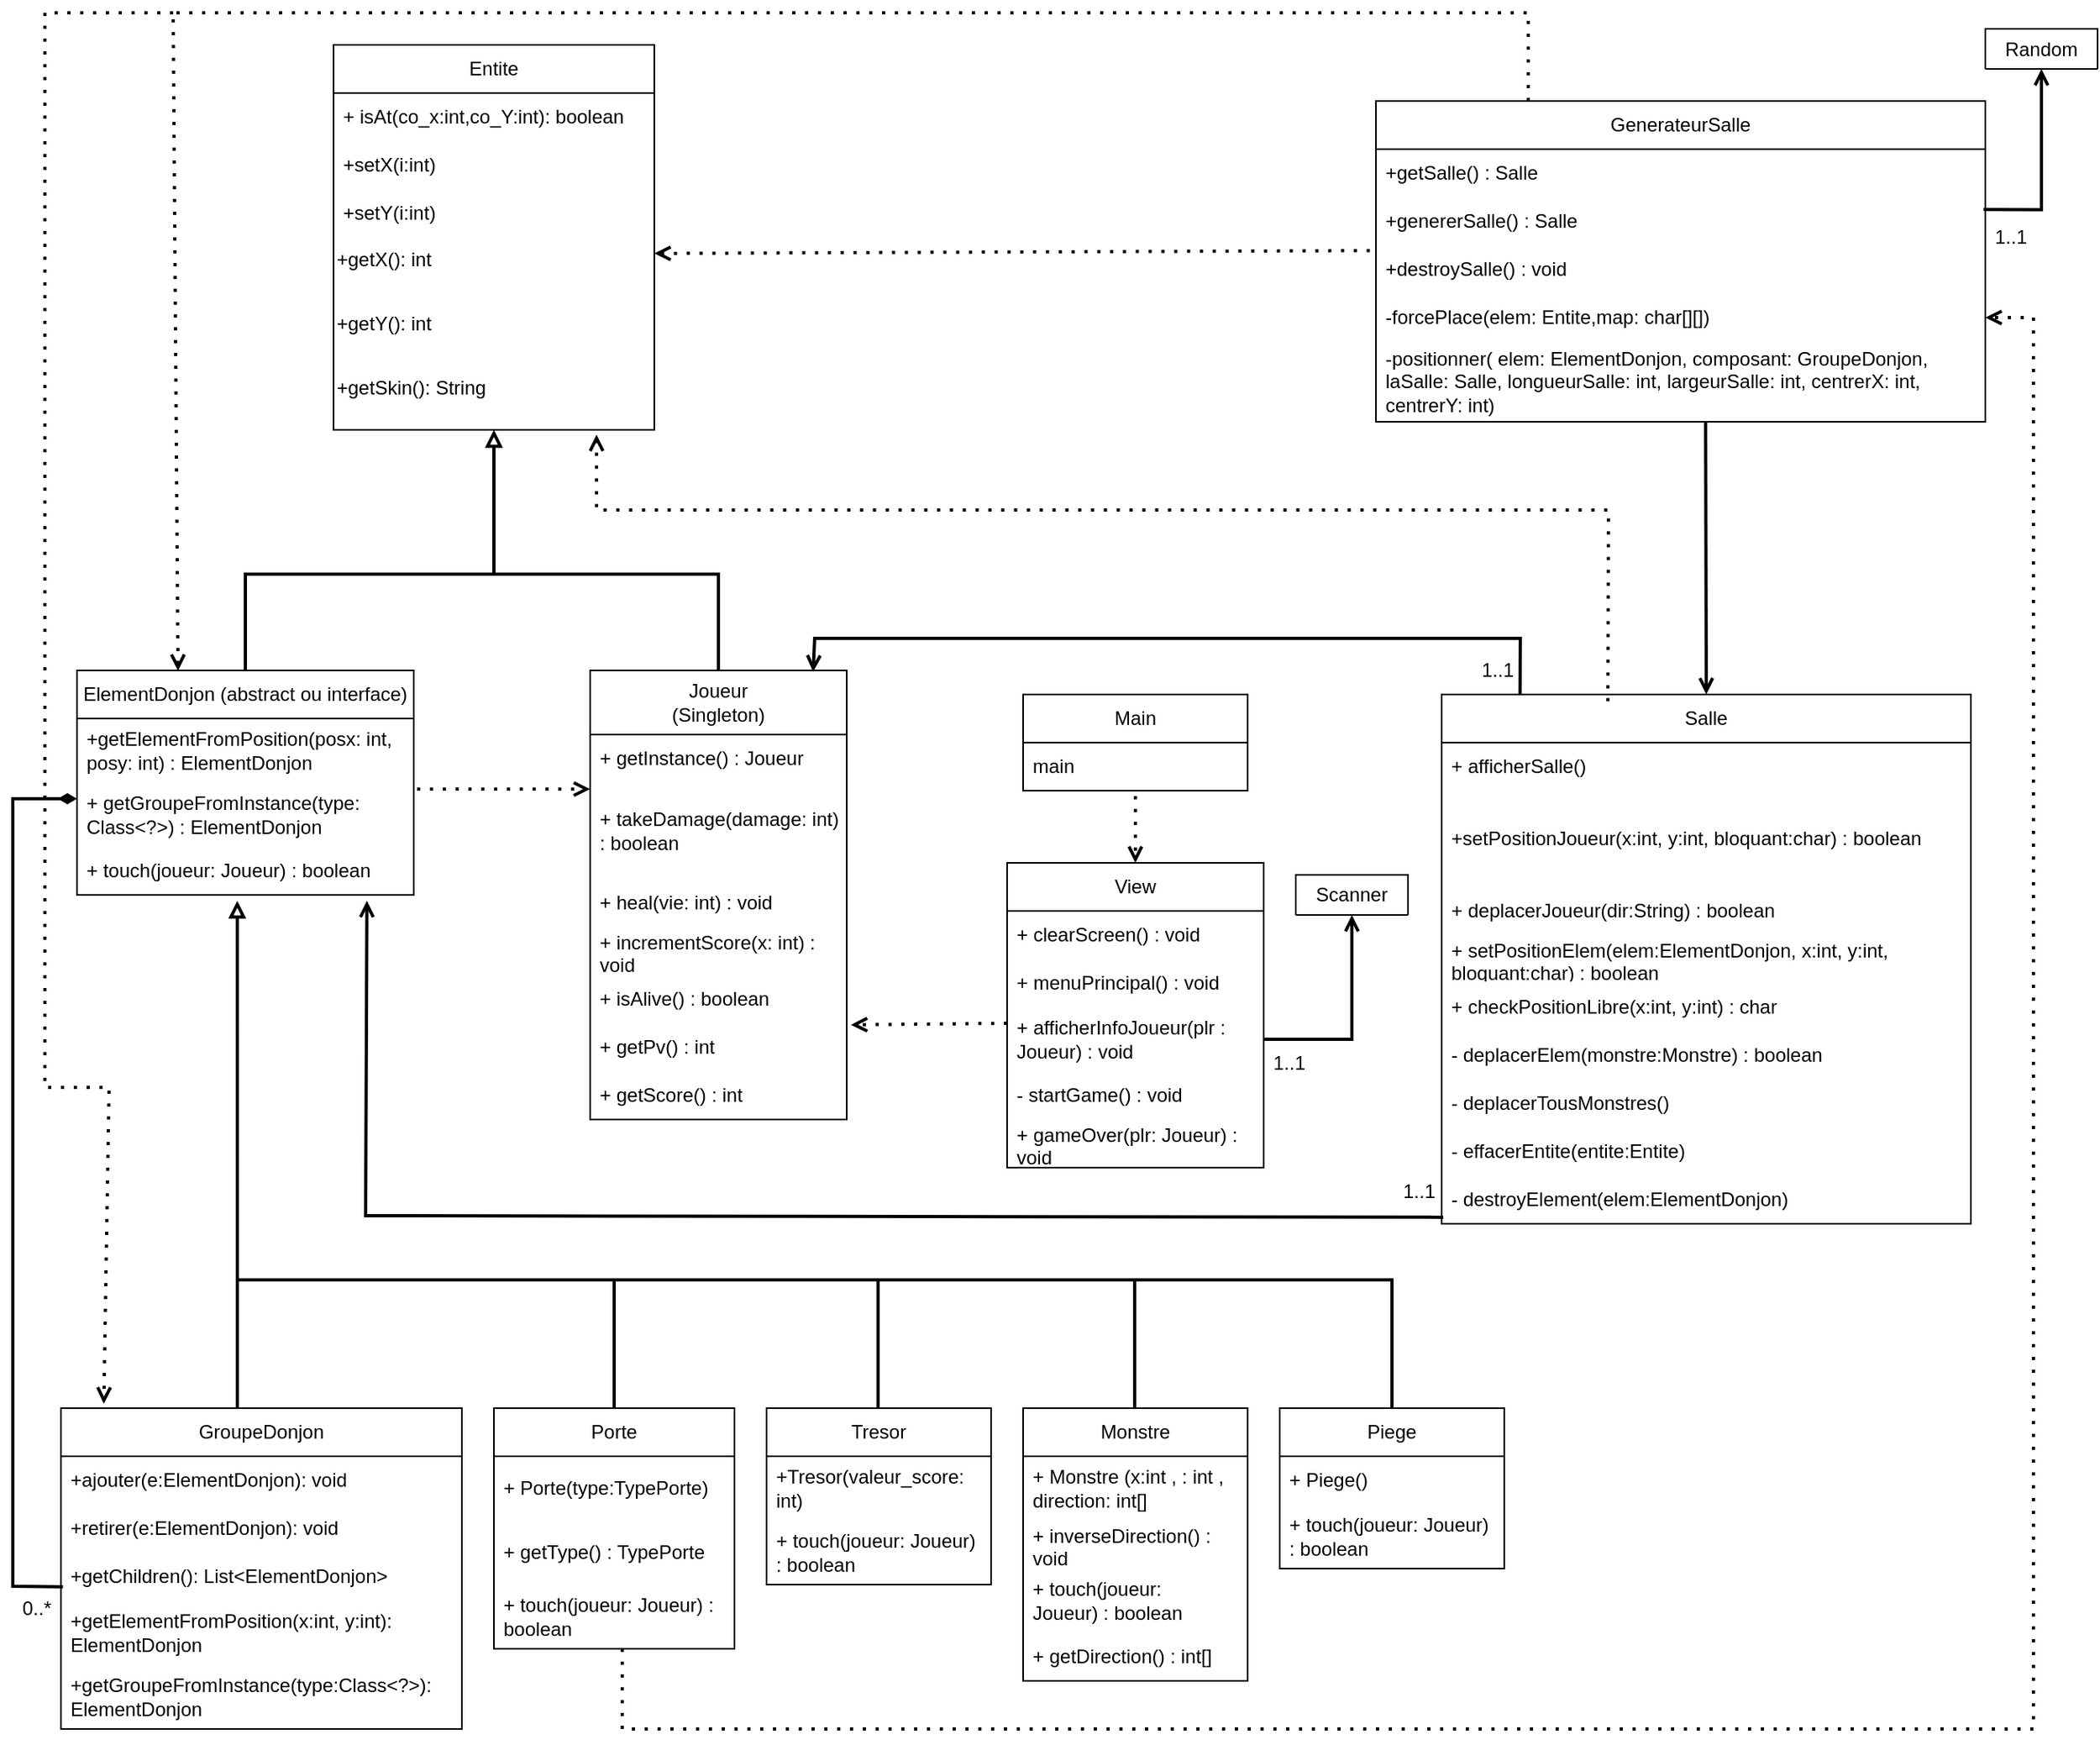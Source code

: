 <mxfile version="27.0.8">
  <diagram name="Page-1" id="15Wo2N5bEZusL9GLBTuU">
    <mxGraphModel dx="1437" dy="806" grid="1" gridSize="10" guides="1" tooltips="1" connect="1" arrows="1" fold="1" page="1" pageScale="1" pageWidth="827" pageHeight="1169" math="0" shadow="0">
      <root>
        <mxCell id="0" />
        <mxCell id="1" parent="0" />
        <mxCell id="rXXwPsu-Z3OQYFj2nWae-1" value="Main" style="swimlane;fontStyle=0;childLayout=stackLayout;horizontal=1;startSize=30;horizontalStack=0;resizeParent=1;resizeParentMax=0;resizeLast=0;collapsible=1;marginBottom=0;whiteSpace=wrap;html=1;" parent="1" vertex="1">
          <mxGeometry x="650" y="435" width="140" height="60" as="geometry" />
        </mxCell>
        <mxCell id="rXXwPsu-Z3OQYFj2nWae-2" value="main" style="text;strokeColor=none;fillColor=none;align=left;verticalAlign=middle;spacingLeft=4;spacingRight=4;overflow=hidden;points=[[0,0.5],[1,0.5]];portConstraint=eastwest;rotatable=0;whiteSpace=wrap;html=1;" parent="rXXwPsu-Z3OQYFj2nWae-1" vertex="1">
          <mxGeometry y="30" width="140" height="30" as="geometry" />
        </mxCell>
        <mxCell id="rXXwPsu-Z3OQYFj2nWae-3" value="&lt;div&gt;ElementDonjon (abstract ou interface)&lt;/div&gt;" style="swimlane;fontStyle=0;childLayout=stackLayout;horizontal=1;startSize=30;horizontalStack=0;resizeParent=1;resizeParentMax=0;resizeLast=0;collapsible=1;marginBottom=0;whiteSpace=wrap;html=1;" parent="1" vertex="1">
          <mxGeometry x="60" y="420" width="210" height="140" as="geometry" />
        </mxCell>
        <mxCell id="78W6d95duRkhlmA3JdRr-6" value="+getElementFromPosition(posx: int, posy: int) : ElementDonjon" style="text;strokeColor=none;fillColor=none;align=left;verticalAlign=middle;spacingLeft=4;spacingRight=4;overflow=hidden;points=[[0,0.5],[1,0.5]];portConstraint=eastwest;rotatable=0;whiteSpace=wrap;html=1;" parent="rXXwPsu-Z3OQYFj2nWae-3" vertex="1">
          <mxGeometry y="30" width="210" height="40" as="geometry" />
        </mxCell>
        <mxCell id="78W6d95duRkhlmA3JdRr-7" value="+ getGroupeFromInstance(type: Class&amp;lt;?&amp;gt;) : ElementDonjon" style="text;strokeColor=none;fillColor=none;align=left;verticalAlign=middle;spacingLeft=4;spacingRight=4;overflow=hidden;points=[[0,0.5],[1,0.5]];portConstraint=eastwest;rotatable=0;whiteSpace=wrap;html=1;" parent="rXXwPsu-Z3OQYFj2nWae-3" vertex="1">
          <mxGeometry y="70" width="210" height="40" as="geometry" />
        </mxCell>
        <mxCell id="78W6d95duRkhlmA3JdRr-10" value="+ touch(joueur: Joueur) : boolean" style="text;strokeColor=none;fillColor=none;align=left;verticalAlign=middle;spacingLeft=4;spacingRight=4;overflow=hidden;points=[[0,0.5],[1,0.5]];portConstraint=eastwest;rotatable=0;whiteSpace=wrap;html=1;" parent="rXXwPsu-Z3OQYFj2nWae-3" vertex="1">
          <mxGeometry y="110" width="210" height="30" as="geometry" />
        </mxCell>
        <mxCell id="rXXwPsu-Z3OQYFj2nWae-7" value="GroupeDonjon" style="swimlane;fontStyle=0;childLayout=stackLayout;horizontal=1;startSize=30;horizontalStack=0;resizeParent=1;resizeParentMax=0;resizeLast=0;collapsible=1;marginBottom=0;whiteSpace=wrap;html=1;" parent="1" vertex="1">
          <mxGeometry x="50" y="880" width="250" height="200" as="geometry" />
        </mxCell>
        <mxCell id="rXXwPsu-Z3OQYFj2nWae-8" value="+ajouter(e:ElementDonjon): void" style="text;strokeColor=none;fillColor=none;align=left;verticalAlign=middle;spacingLeft=4;spacingRight=4;overflow=hidden;points=[[0,0.5],[1,0.5]];portConstraint=eastwest;rotatable=0;whiteSpace=wrap;html=1;" parent="rXXwPsu-Z3OQYFj2nWae-7" vertex="1">
          <mxGeometry y="30" width="250" height="30" as="geometry" />
        </mxCell>
        <mxCell id="rXXwPsu-Z3OQYFj2nWae-9" value="+retirer(e:ElementDonjon): void" style="text;strokeColor=none;fillColor=none;align=left;verticalAlign=middle;spacingLeft=4;spacingRight=4;overflow=hidden;points=[[0,0.5],[1,0.5]];portConstraint=eastwest;rotatable=0;whiteSpace=wrap;html=1;" parent="rXXwPsu-Z3OQYFj2nWae-7" vertex="1">
          <mxGeometry y="60" width="250" height="30" as="geometry" />
        </mxCell>
        <mxCell id="rXXwPsu-Z3OQYFj2nWae-10" value="+getChildren(): List&amp;lt;ElementDonjon&amp;gt;" style="text;strokeColor=none;fillColor=none;align=left;verticalAlign=middle;spacingLeft=4;spacingRight=4;overflow=hidden;points=[[0,0.5],[1,0.5]];portConstraint=eastwest;rotatable=0;whiteSpace=wrap;html=1;" parent="rXXwPsu-Z3OQYFj2nWae-7" vertex="1">
          <mxGeometry y="90" width="250" height="30" as="geometry" />
        </mxCell>
        <mxCell id="iWDvNx1NZRqrllPwlE0m-20" value="+getElementFromPosition(x:int, y:int): ElementDonjon" style="text;strokeColor=none;fillColor=none;align=left;verticalAlign=middle;spacingLeft=4;spacingRight=4;overflow=hidden;points=[[0,0.5],[1,0.5]];portConstraint=eastwest;rotatable=0;whiteSpace=wrap;html=1;" parent="rXXwPsu-Z3OQYFj2nWae-7" vertex="1">
          <mxGeometry y="120" width="250" height="40" as="geometry" />
        </mxCell>
        <mxCell id="iWDvNx1NZRqrllPwlE0m-22" value="+getGroupeFromInstance(type:Class&amp;lt;?&amp;gt;): ElementDonjon" style="text;strokeColor=none;fillColor=none;align=left;verticalAlign=middle;spacingLeft=4;spacingRight=4;overflow=hidden;points=[[0,0.5],[1,0.5]];portConstraint=eastwest;rotatable=0;whiteSpace=wrap;html=1;" parent="rXXwPsu-Z3OQYFj2nWae-7" vertex="1">
          <mxGeometry y="160" width="250" height="40" as="geometry" />
        </mxCell>
        <mxCell id="rXXwPsu-Z3OQYFj2nWae-11" value="&lt;div&gt;Piege&lt;/div&gt;" style="swimlane;fontStyle=0;childLayout=stackLayout;horizontal=1;startSize=30;horizontalStack=0;resizeParent=1;resizeParentMax=0;resizeLast=0;collapsible=1;marginBottom=0;whiteSpace=wrap;html=1;" parent="1" vertex="1">
          <mxGeometry x="810" y="880" width="140" height="100" as="geometry" />
        </mxCell>
        <mxCell id="rXXwPsu-Z3OQYFj2nWae-12" value="+ Piege()" style="text;strokeColor=none;fillColor=none;align=left;verticalAlign=middle;spacingLeft=4;spacingRight=4;overflow=hidden;points=[[0,0.5],[1,0.5]];portConstraint=eastwest;rotatable=0;whiteSpace=wrap;html=1;" parent="rXXwPsu-Z3OQYFj2nWae-11" vertex="1">
          <mxGeometry y="30" width="140" height="30" as="geometry" />
        </mxCell>
        <mxCell id="rXXwPsu-Z3OQYFj2nWae-13" value="+ touch(joueur: Joueur) : boolean" style="text;strokeColor=none;fillColor=none;align=left;verticalAlign=middle;spacingLeft=4;spacingRight=4;overflow=hidden;points=[[0,0.5],[1,0.5]];portConstraint=eastwest;rotatable=0;whiteSpace=wrap;html=1;" parent="rXXwPsu-Z3OQYFj2nWae-11" vertex="1">
          <mxGeometry y="60" width="140" height="40" as="geometry" />
        </mxCell>
        <mxCell id="rXXwPsu-Z3OQYFj2nWae-15" value="&lt;div&gt;Tresor&lt;/div&gt;" style="swimlane;fontStyle=0;childLayout=stackLayout;horizontal=1;startSize=30;horizontalStack=0;resizeParent=1;resizeParentMax=0;resizeLast=0;collapsible=1;marginBottom=0;whiteSpace=wrap;html=1;" parent="1" vertex="1">
          <mxGeometry x="490" y="880" width="140" height="110" as="geometry" />
        </mxCell>
        <mxCell id="rXXwPsu-Z3OQYFj2nWae-16" value="+Tresor(valeur_score: int)" style="text;strokeColor=none;fillColor=none;align=left;verticalAlign=middle;spacingLeft=4;spacingRight=4;overflow=hidden;points=[[0,0.5],[1,0.5]];portConstraint=eastwest;rotatable=0;whiteSpace=wrap;html=1;" parent="rXXwPsu-Z3OQYFj2nWae-15" vertex="1">
          <mxGeometry y="30" width="140" height="40" as="geometry" />
        </mxCell>
        <mxCell id="rXXwPsu-Z3OQYFj2nWae-18" value="+ touch(joueur: Joueur) : boolean" style="text;strokeColor=none;fillColor=none;align=left;verticalAlign=middle;spacingLeft=4;spacingRight=4;overflow=hidden;points=[[0,0.5],[1,0.5]];portConstraint=eastwest;rotatable=0;whiteSpace=wrap;html=1;" parent="rXXwPsu-Z3OQYFj2nWae-15" vertex="1">
          <mxGeometry y="70" width="140" height="40" as="geometry" />
        </mxCell>
        <mxCell id="rXXwPsu-Z3OQYFj2nWae-19" value="&lt;div&gt;Monstre&lt;/div&gt;" style="swimlane;fontStyle=0;childLayout=stackLayout;horizontal=1;startSize=30;horizontalStack=0;resizeParent=1;resizeParentMax=0;resizeLast=0;collapsible=1;marginBottom=0;whiteSpace=wrap;html=1;" parent="1" vertex="1">
          <mxGeometry x="650" y="880" width="140" height="170" as="geometry" />
        </mxCell>
        <mxCell id="rXXwPsu-Z3OQYFj2nWae-20" value="+ Monstre (x:int , : int , direction: int[]" style="text;strokeColor=none;fillColor=none;align=left;verticalAlign=middle;spacingLeft=4;spacingRight=4;overflow=hidden;points=[[0,0.5],[1,0.5]];portConstraint=eastwest;rotatable=0;whiteSpace=wrap;html=1;" parent="rXXwPsu-Z3OQYFj2nWae-19" vertex="1">
          <mxGeometry y="30" width="140" height="40" as="geometry" />
        </mxCell>
        <mxCell id="rXXwPsu-Z3OQYFj2nWae-21" value="+ inverseDirection() : void" style="text;strokeColor=none;fillColor=none;align=left;verticalAlign=middle;spacingLeft=4;spacingRight=4;overflow=hidden;points=[[0,0.5],[1,0.5]];portConstraint=eastwest;rotatable=0;whiteSpace=wrap;html=1;" parent="rXXwPsu-Z3OQYFj2nWae-19" vertex="1">
          <mxGeometry y="70" width="140" height="30" as="geometry" />
        </mxCell>
        <mxCell id="rXXwPsu-Z3OQYFj2nWae-22" value="+ touch(joueur: Joueur)&amp;nbsp;: boolean" style="text;strokeColor=none;fillColor=none;align=left;verticalAlign=middle;spacingLeft=4;spacingRight=4;overflow=hidden;points=[[0,0.5],[1,0.5]];portConstraint=eastwest;rotatable=0;whiteSpace=wrap;html=1;" parent="rXXwPsu-Z3OQYFj2nWae-19" vertex="1">
          <mxGeometry y="100" width="140" height="40" as="geometry" />
        </mxCell>
        <mxCell id="78W6d95duRkhlmA3JdRr-2" value="+ getDirection() : int[]" style="text;strokeColor=none;fillColor=none;align=left;verticalAlign=middle;spacingLeft=4;spacingRight=4;overflow=hidden;points=[[0,0.5],[1,0.5]];portConstraint=eastwest;rotatable=0;whiteSpace=wrap;html=1;" parent="rXXwPsu-Z3OQYFj2nWae-19" vertex="1">
          <mxGeometry y="140" width="140" height="30" as="geometry" />
        </mxCell>
        <mxCell id="rXXwPsu-Z3OQYFj2nWae-23" value="&lt;div&gt;GenerateurSalle&lt;/div&gt;" style="swimlane;fontStyle=0;childLayout=stackLayout;horizontal=1;startSize=30;horizontalStack=0;resizeParent=1;resizeParentMax=0;resizeLast=0;collapsible=1;marginBottom=0;whiteSpace=wrap;html=1;" parent="1" vertex="1">
          <mxGeometry x="870" y="65" width="380" height="200" as="geometry" />
        </mxCell>
        <mxCell id="rXXwPsu-Z3OQYFj2nWae-24" value="+getSalle() : Salle&amp;nbsp;" style="text;strokeColor=none;fillColor=none;align=left;verticalAlign=middle;spacingLeft=4;spacingRight=4;overflow=hidden;points=[[0,0.5],[1,0.5]];portConstraint=eastwest;rotatable=0;whiteSpace=wrap;html=1;" parent="rXXwPsu-Z3OQYFj2nWae-23" vertex="1">
          <mxGeometry y="30" width="380" height="30" as="geometry" />
        </mxCell>
        <mxCell id="rXXwPsu-Z3OQYFj2nWae-25" value="+genererSalle() : Salle" style="text;strokeColor=none;fillColor=none;align=left;verticalAlign=middle;spacingLeft=4;spacingRight=4;overflow=hidden;points=[[0,0.5],[1,0.5]];portConstraint=eastwest;rotatable=0;whiteSpace=wrap;html=1;" parent="rXXwPsu-Z3OQYFj2nWae-23" vertex="1">
          <mxGeometry y="60" width="380" height="30" as="geometry" />
        </mxCell>
        <mxCell id="rXXwPsu-Z3OQYFj2nWae-26" value="+destroySalle() : void" style="text;strokeColor=none;fillColor=none;align=left;verticalAlign=middle;spacingLeft=4;spacingRight=4;overflow=hidden;points=[[0,0.5],[1,0.5]];portConstraint=eastwest;rotatable=0;whiteSpace=wrap;html=1;" parent="rXXwPsu-Z3OQYFj2nWae-23" vertex="1">
          <mxGeometry y="90" width="380" height="30" as="geometry" />
        </mxCell>
        <mxCell id="iWDvNx1NZRqrllPwlE0m-28" value="&lt;div&gt;-forcePlace(elem: Entite,&lt;span style=&quot;background-color: transparent; color: light-dark(rgb(0, 0, 0), rgb(255, 255, 255));&quot;&gt;map: char[][])&lt;/span&gt;&lt;/div&gt;" style="text;strokeColor=none;fillColor=none;align=left;verticalAlign=middle;spacingLeft=4;spacingRight=4;overflow=hidden;points=[[0,0.5],[1,0.5]];portConstraint=eastwest;rotatable=0;whiteSpace=wrap;html=1;" parent="rXXwPsu-Z3OQYFj2nWae-23" vertex="1">
          <mxGeometry y="120" width="380" height="30" as="geometry" />
        </mxCell>
        <mxCell id="iWDvNx1NZRqrllPwlE0m-29" value="&lt;div&gt;-positionner( elem: ElementDonjon, composant: GroupeDonjon,&lt;/div&gt;&lt;div&gt;laSalle: Salle, longueurSalle: int, largeurSalle: int, centrerX: int, centrerY: int)&lt;/div&gt;" style="text;strokeColor=none;fillColor=none;align=left;verticalAlign=middle;spacingLeft=4;spacingRight=4;overflow=hidden;points=[[0,0.5],[1,0.5]];portConstraint=eastwest;rotatable=0;whiteSpace=wrap;html=1;" parent="rXXwPsu-Z3OQYFj2nWae-23" vertex="1">
          <mxGeometry y="150" width="380" height="50" as="geometry" />
        </mxCell>
        <mxCell id="rXXwPsu-Z3OQYFj2nWae-27" value="&lt;div&gt;Salle&lt;/div&gt;" style="swimlane;fontStyle=0;childLayout=stackLayout;horizontal=1;startSize=30;horizontalStack=0;resizeParent=1;resizeParentMax=0;resizeLast=0;collapsible=1;marginBottom=0;whiteSpace=wrap;html=1;" parent="1" vertex="1">
          <mxGeometry x="911" y="435" width="330" height="330" as="geometry" />
        </mxCell>
        <mxCell id="rXXwPsu-Z3OQYFj2nWae-28" value="+ afficherSalle()" style="text;strokeColor=none;fillColor=none;align=left;verticalAlign=middle;spacingLeft=4;spacingRight=4;overflow=hidden;points=[[0,0.5],[1,0.5]];portConstraint=eastwest;rotatable=0;whiteSpace=wrap;html=1;" parent="rXXwPsu-Z3OQYFj2nWae-27" vertex="1">
          <mxGeometry y="30" width="330" height="30" as="geometry" />
        </mxCell>
        <mxCell id="rXXwPsu-Z3OQYFj2nWae-29" value="+setPositionJoueur(x:int, y:int, bloquant:char) : boolean" style="text;strokeColor=none;fillColor=none;align=left;verticalAlign=middle;spacingLeft=4;spacingRight=4;overflow=hidden;points=[[0,0.5],[1,0.5]];portConstraint=eastwest;rotatable=0;whiteSpace=wrap;html=1;" parent="rXXwPsu-Z3OQYFj2nWae-27" vertex="1">
          <mxGeometry y="60" width="330" height="60" as="geometry" />
        </mxCell>
        <mxCell id="rXXwPsu-Z3OQYFj2nWae-30" value="+ deplacerJoueur(dir:String) : boolean&amp;nbsp;" style="text;strokeColor=none;fillColor=none;align=left;verticalAlign=middle;spacingLeft=4;spacingRight=4;overflow=hidden;points=[[0,0.5],[1,0.5]];portConstraint=eastwest;rotatable=0;whiteSpace=wrap;html=1;" parent="rXXwPsu-Z3OQYFj2nWae-27" vertex="1">
          <mxGeometry y="120" width="330" height="30" as="geometry" />
        </mxCell>
        <mxCell id="iWDvNx1NZRqrllPwlE0m-14" value="+ setPositionElem(elem:ElementDonjon, x:int, y:int, bloquant:char) : boolean" style="text;strokeColor=none;fillColor=none;align=left;verticalAlign=middle;spacingLeft=4;spacingRight=4;overflow=hidden;points=[[0,0.5],[1,0.5]];portConstraint=eastwest;rotatable=0;whiteSpace=wrap;html=1;" parent="rXXwPsu-Z3OQYFj2nWae-27" vertex="1">
          <mxGeometry y="150" width="330" height="30" as="geometry" />
        </mxCell>
        <mxCell id="iWDvNx1NZRqrllPwlE0m-15" value="+ checkPositionLibre(x:int, y:int) : char" style="text;strokeColor=none;fillColor=none;align=left;verticalAlign=middle;spacingLeft=4;spacingRight=4;overflow=hidden;points=[[0,0.5],[1,0.5]];portConstraint=eastwest;rotatable=0;whiteSpace=wrap;html=1;" parent="rXXwPsu-Z3OQYFj2nWae-27" vertex="1">
          <mxGeometry y="180" width="330" height="30" as="geometry" />
        </mxCell>
        <mxCell id="iWDvNx1NZRqrllPwlE0m-16" value="- deplacerElem(monstre:Monstre) : boolean" style="text;strokeColor=none;fillColor=none;align=left;verticalAlign=middle;spacingLeft=4;spacingRight=4;overflow=hidden;points=[[0,0.5],[1,0.5]];portConstraint=eastwest;rotatable=0;whiteSpace=wrap;html=1;" parent="rXXwPsu-Z3OQYFj2nWae-27" vertex="1">
          <mxGeometry y="210" width="330" height="30" as="geometry" />
        </mxCell>
        <mxCell id="iWDvNx1NZRqrllPwlE0m-17" value="- deplacerTousMonstres()" style="text;strokeColor=none;fillColor=none;align=left;verticalAlign=middle;spacingLeft=4;spacingRight=4;overflow=hidden;points=[[0,0.5],[1,0.5]];portConstraint=eastwest;rotatable=0;whiteSpace=wrap;html=1;" parent="rXXwPsu-Z3OQYFj2nWae-27" vertex="1">
          <mxGeometry y="240" width="330" height="30" as="geometry" />
        </mxCell>
        <mxCell id="iWDvNx1NZRqrllPwlE0m-18" value="- effacerEntite(entite:Entite)" style="text;strokeColor=none;fillColor=none;align=left;verticalAlign=middle;spacingLeft=4;spacingRight=4;overflow=hidden;points=[[0,0.5],[1,0.5]];portConstraint=eastwest;rotatable=0;whiteSpace=wrap;html=1;" parent="rXXwPsu-Z3OQYFj2nWae-27" vertex="1">
          <mxGeometry y="270" width="330" height="30" as="geometry" />
        </mxCell>
        <mxCell id="iWDvNx1NZRqrllPwlE0m-19" value="- destroyElement(elem:ElementDonjon)" style="text;strokeColor=none;fillColor=none;align=left;verticalAlign=middle;spacingLeft=4;spacingRight=4;overflow=hidden;points=[[0,0.5],[1,0.5]];portConstraint=eastwest;rotatable=0;whiteSpace=wrap;html=1;" parent="rXXwPsu-Z3OQYFj2nWae-27" vertex="1">
          <mxGeometry y="300" width="330" height="30" as="geometry" />
        </mxCell>
        <mxCell id="rXXwPsu-Z3OQYFj2nWae-31" value="&lt;div&gt;View&lt;/div&gt;" style="swimlane;fontStyle=0;childLayout=stackLayout;horizontal=1;startSize=30;horizontalStack=0;resizeParent=1;resizeParentMax=0;resizeLast=0;collapsible=1;marginBottom=0;whiteSpace=wrap;html=1;" parent="1" vertex="1">
          <mxGeometry x="640" y="540" width="160" height="190" as="geometry" />
        </mxCell>
        <mxCell id="rXXwPsu-Z3OQYFj2nWae-32" value="+ clearScreen() : void" style="text;strokeColor=none;fillColor=none;align=left;verticalAlign=middle;spacingLeft=4;spacingRight=4;overflow=hidden;points=[[0,0.5],[1,0.5]];portConstraint=eastwest;rotatable=0;whiteSpace=wrap;html=1;" parent="rXXwPsu-Z3OQYFj2nWae-31" vertex="1">
          <mxGeometry y="30" width="160" height="30" as="geometry" />
        </mxCell>
        <mxCell id="rXXwPsu-Z3OQYFj2nWae-33" value="+ menuPrincipal() : void" style="text;strokeColor=none;fillColor=none;align=left;verticalAlign=middle;spacingLeft=4;spacingRight=4;overflow=hidden;points=[[0,0.5],[1,0.5]];portConstraint=eastwest;rotatable=0;whiteSpace=wrap;html=1;" parent="rXXwPsu-Z3OQYFj2nWae-31" vertex="1">
          <mxGeometry y="60" width="160" height="30" as="geometry" />
        </mxCell>
        <mxCell id="rXXwPsu-Z3OQYFj2nWae-34" value="+ afficherInfoJoueur(plr : Joueur) : void" style="text;strokeColor=none;fillColor=none;align=left;verticalAlign=middle;spacingLeft=4;spacingRight=4;overflow=hidden;points=[[0,0.5],[1,0.5]];portConstraint=eastwest;rotatable=0;whiteSpace=wrap;html=1;" parent="rXXwPsu-Z3OQYFj2nWae-31" vertex="1">
          <mxGeometry y="90" width="160" height="40" as="geometry" />
        </mxCell>
        <mxCell id="iWDvNx1NZRqrllPwlE0m-2" value="- startGame() : void" style="text;strokeColor=none;fillColor=none;align=left;verticalAlign=middle;spacingLeft=4;spacingRight=4;overflow=hidden;points=[[0,0.5],[1,0.5]];portConstraint=eastwest;rotatable=0;whiteSpace=wrap;html=1;" parent="rXXwPsu-Z3OQYFj2nWae-31" vertex="1">
          <mxGeometry y="130" width="160" height="30" as="geometry" />
        </mxCell>
        <mxCell id="iWDvNx1NZRqrllPwlE0m-1" value="+ gameOver(plr: Joueur) : void" style="text;strokeColor=none;fillColor=none;align=left;verticalAlign=middle;spacingLeft=4;spacingRight=4;overflow=hidden;points=[[0,0.5],[1,0.5]];portConstraint=eastwest;rotatable=0;whiteSpace=wrap;html=1;" parent="rXXwPsu-Z3OQYFj2nWae-31" vertex="1">
          <mxGeometry y="160" width="160" height="30" as="geometry" />
        </mxCell>
        <mxCell id="rXXwPsu-Z3OQYFj2nWae-35" value="&lt;div&gt;Entite&lt;/div&gt;" style="swimlane;fontStyle=0;childLayout=stackLayout;horizontal=1;startSize=30;horizontalStack=0;resizeParent=1;resizeParentMax=0;resizeLast=0;collapsible=1;marginBottom=0;whiteSpace=wrap;html=1;" parent="1" vertex="1">
          <mxGeometry x="220" y="30" width="200" height="240" as="geometry" />
        </mxCell>
        <mxCell id="rXXwPsu-Z3OQYFj2nWae-36" value="+ isAt(co_x:int,co_Y:int): boolean" style="text;strokeColor=none;fillColor=none;align=left;verticalAlign=middle;spacingLeft=4;spacingRight=4;overflow=hidden;points=[[0,0.5],[1,0.5]];portConstraint=eastwest;rotatable=0;whiteSpace=wrap;html=1;" parent="rXXwPsu-Z3OQYFj2nWae-35" vertex="1">
          <mxGeometry y="30" width="200" height="30" as="geometry" />
        </mxCell>
        <mxCell id="rXXwPsu-Z3OQYFj2nWae-37" value="+setX(i:int)" style="text;strokeColor=none;fillColor=none;align=left;verticalAlign=middle;spacingLeft=4;spacingRight=4;overflow=hidden;points=[[0,0.5],[1,0.5]];portConstraint=eastwest;rotatable=0;whiteSpace=wrap;html=1;" parent="rXXwPsu-Z3OQYFj2nWae-35" vertex="1">
          <mxGeometry y="60" width="200" height="30" as="geometry" />
        </mxCell>
        <mxCell id="rXXwPsu-Z3OQYFj2nWae-38" value="+setY(i:int)" style="text;strokeColor=none;fillColor=none;align=left;verticalAlign=middle;spacingLeft=4;spacingRight=4;overflow=hidden;points=[[0,0.5],[1,0.5]];portConstraint=eastwest;rotatable=0;whiteSpace=wrap;html=1;" parent="rXXwPsu-Z3OQYFj2nWae-35" vertex="1">
          <mxGeometry y="90" width="200" height="30" as="geometry" />
        </mxCell>
        <mxCell id="iWDvNx1NZRqrllPwlE0m-24" value="+getX(): int" style="text;whiteSpace=wrap;" parent="rXXwPsu-Z3OQYFj2nWae-35" vertex="1">
          <mxGeometry y="120" width="200" height="40" as="geometry" />
        </mxCell>
        <mxCell id="iWDvNx1NZRqrllPwlE0m-25" value="+getY(): int" style="text;whiteSpace=wrap;" parent="rXXwPsu-Z3OQYFj2nWae-35" vertex="1">
          <mxGeometry y="160" width="200" height="40" as="geometry" />
        </mxCell>
        <mxCell id="iWDvNx1NZRqrllPwlE0m-26" value="+getSkin(): String" style="text;whiteSpace=wrap;" parent="rXXwPsu-Z3OQYFj2nWae-35" vertex="1">
          <mxGeometry y="200" width="200" height="40" as="geometry" />
        </mxCell>
        <mxCell id="rXXwPsu-Z3OQYFj2nWae-39" value="&lt;div&gt;Joueur&lt;/div&gt;&lt;div&gt;(Singleton)&lt;/div&gt;" style="swimlane;fontStyle=0;childLayout=stackLayout;horizontal=1;startSize=40;horizontalStack=0;resizeParent=1;resizeParentMax=0;resizeLast=0;collapsible=1;marginBottom=0;whiteSpace=wrap;html=1;" parent="1" vertex="1">
          <mxGeometry x="380" y="420" width="160" height="280" as="geometry" />
        </mxCell>
        <mxCell id="rXXwPsu-Z3OQYFj2nWae-40" value="+ getInstance() : Joueur" style="text;strokeColor=none;fillColor=none;align=left;verticalAlign=middle;spacingLeft=4;spacingRight=4;overflow=hidden;points=[[0,0.5],[1,0.5]];portConstraint=eastwest;rotatable=0;whiteSpace=wrap;html=1;" parent="rXXwPsu-Z3OQYFj2nWae-39" vertex="1">
          <mxGeometry y="40" width="160" height="30" as="geometry" />
        </mxCell>
        <mxCell id="rXXwPsu-Z3OQYFj2nWae-41" value="+ takeDamage(damage: int) : boolean" style="text;strokeColor=none;fillColor=none;align=left;verticalAlign=middle;spacingLeft=4;spacingRight=4;overflow=hidden;points=[[0,0.5],[1,0.5]];portConstraint=eastwest;rotatable=0;whiteSpace=wrap;html=1;" parent="rXXwPsu-Z3OQYFj2nWae-39" vertex="1">
          <mxGeometry y="70" width="160" height="60" as="geometry" />
        </mxCell>
        <mxCell id="rXXwPsu-Z3OQYFj2nWae-42" value="+ heal(vie: int) : void" style="text;strokeColor=none;fillColor=none;align=left;verticalAlign=middle;spacingLeft=4;spacingRight=4;overflow=hidden;points=[[0,0.5],[1,0.5]];portConstraint=eastwest;rotatable=0;whiteSpace=wrap;html=1;" parent="rXXwPsu-Z3OQYFj2nWae-39" vertex="1">
          <mxGeometry y="130" width="160" height="30" as="geometry" />
        </mxCell>
        <mxCell id="iWDvNx1NZRqrllPwlE0m-10" value="+ incrementScore(x: int) : void" style="text;strokeColor=none;fillColor=none;align=left;verticalAlign=middle;spacingLeft=4;spacingRight=4;overflow=hidden;points=[[0,0.5],[1,0.5]];portConstraint=eastwest;rotatable=0;whiteSpace=wrap;html=1;" parent="rXXwPsu-Z3OQYFj2nWae-39" vertex="1">
          <mxGeometry y="160" width="160" height="30" as="geometry" />
        </mxCell>
        <mxCell id="iWDvNx1NZRqrllPwlE0m-11" value="+ isAlive() : boolean" style="text;strokeColor=none;fillColor=none;align=left;verticalAlign=middle;spacingLeft=4;spacingRight=4;overflow=hidden;points=[[0,0.5],[1,0.5]];portConstraint=eastwest;rotatable=0;whiteSpace=wrap;html=1;" parent="rXXwPsu-Z3OQYFj2nWae-39" vertex="1">
          <mxGeometry y="190" width="160" height="30" as="geometry" />
        </mxCell>
        <mxCell id="iWDvNx1NZRqrllPwlE0m-12" value="+ getPv() : int" style="text;strokeColor=none;fillColor=none;align=left;verticalAlign=middle;spacingLeft=4;spacingRight=4;overflow=hidden;points=[[0,0.5],[1,0.5]];portConstraint=eastwest;rotatable=0;whiteSpace=wrap;html=1;" parent="rXXwPsu-Z3OQYFj2nWae-39" vertex="1">
          <mxGeometry y="220" width="160" height="30" as="geometry" />
        </mxCell>
        <mxCell id="iWDvNx1NZRqrllPwlE0m-13" value="+ getScore() : int" style="text;strokeColor=none;fillColor=none;align=left;verticalAlign=middle;spacingLeft=4;spacingRight=4;overflow=hidden;points=[[0,0.5],[1,0.5]];portConstraint=eastwest;rotatable=0;whiteSpace=wrap;html=1;" parent="rXXwPsu-Z3OQYFj2nWae-39" vertex="1">
          <mxGeometry y="250" width="160" height="30" as="geometry" />
        </mxCell>
        <mxCell id="iWDvNx1NZRqrllPwlE0m-3" value="Porte" style="swimlane;fontStyle=0;childLayout=stackLayout;horizontal=1;startSize=30;horizontalStack=0;resizeParent=1;resizeParentMax=0;resizeLast=0;collapsible=1;marginBottom=0;whiteSpace=wrap;html=1;" parent="1" vertex="1">
          <mxGeometry x="320" y="880" width="150" height="150" as="geometry" />
        </mxCell>
        <mxCell id="iWDvNx1NZRqrllPwlE0m-4" value="+ Porte(type:TypePorte)" style="text;strokeColor=none;fillColor=none;align=left;verticalAlign=middle;spacingLeft=4;spacingRight=4;overflow=hidden;points=[[0,0.5],[1,0.5]];portConstraint=eastwest;rotatable=0;whiteSpace=wrap;html=1;" parent="iWDvNx1NZRqrllPwlE0m-3" vertex="1">
          <mxGeometry y="30" width="150" height="40" as="geometry" />
        </mxCell>
        <mxCell id="iWDvNx1NZRqrllPwlE0m-5" value="+ getType() : TypePorte&amp;nbsp;" style="text;strokeColor=none;fillColor=none;align=left;verticalAlign=middle;spacingLeft=4;spacingRight=4;overflow=hidden;points=[[0,0.5],[1,0.5]];portConstraint=eastwest;rotatable=0;whiteSpace=wrap;html=1;" parent="iWDvNx1NZRqrllPwlE0m-3" vertex="1">
          <mxGeometry y="70" width="150" height="40" as="geometry" />
        </mxCell>
        <mxCell id="iWDvNx1NZRqrllPwlE0m-8" value="+ touch(joueur: Joueur) : boolean" style="text;strokeColor=none;fillColor=none;align=left;verticalAlign=middle;spacingLeft=4;spacingRight=4;overflow=hidden;points=[[0,0.5],[1,0.5]];portConstraint=eastwest;rotatable=0;whiteSpace=wrap;html=1;" parent="iWDvNx1NZRqrllPwlE0m-3" vertex="1">
          <mxGeometry y="110" width="150" height="40" as="geometry" />
        </mxCell>
        <mxCell id="2xGyglIuAXv1hj_h5Us2-3" value="" style="endArrow=block;html=1;rounded=0;entryX=0.476;entryY=1.119;entryDx=0;entryDy=0;entryPerimeter=0;endFill=0;exitX=0.5;exitY=0;exitDx=0;exitDy=0;strokeWidth=2;" edge="1" parent="1" source="rXXwPsu-Z3OQYFj2nWae-11" target="78W6d95duRkhlmA3JdRr-10">
          <mxGeometry width="50" height="50" relative="1" as="geometry">
            <mxPoint x="880" y="870" as="sourcePoint" />
            <mxPoint x="200" y="590" as="targetPoint" />
            <Array as="points">
              <mxPoint x="880" y="800" />
              <mxPoint x="160" y="800" />
              <mxPoint x="160" y="760" />
            </Array>
          </mxGeometry>
        </mxCell>
        <mxCell id="2xGyglIuAXv1hj_h5Us2-6" value="" style="endArrow=diamondThin;html=1;rounded=0;exitX=0.005;exitY=0.713;exitDx=0;exitDy=0;endFill=1;exitPerimeter=0;strokeWidth=2;" edge="1" parent="1" source="rXXwPsu-Z3OQYFj2nWae-10">
          <mxGeometry width="50" height="50" relative="1" as="geometry">
            <mxPoint x="430" y="880" as="sourcePoint" />
            <mxPoint x="60" y="500" as="targetPoint" />
            <Array as="points">
              <mxPoint x="20" y="991" />
              <mxPoint x="20" y="500" />
            </Array>
          </mxGeometry>
        </mxCell>
        <mxCell id="2xGyglIuAXv1hj_h5Us2-7" value="0..*" style="text;strokeColor=none;fillColor=none;align=left;verticalAlign=middle;spacingLeft=4;spacingRight=4;overflow=hidden;points=[[0,0.5],[1,0.5]];portConstraint=eastwest;rotatable=0;whiteSpace=wrap;html=1;" vertex="1" parent="1">
          <mxGeometry x="20" y="990" width="30" height="30" as="geometry" />
        </mxCell>
        <mxCell id="2xGyglIuAXv1hj_h5Us2-8" value="" style="endArrow=none;html=1;rounded=0;exitX=0.5;exitY=0;exitDx=0;exitDy=0;strokeWidth=2;" edge="1" parent="1" source="iWDvNx1NZRqrllPwlE0m-3">
          <mxGeometry width="50" height="50" relative="1" as="geometry">
            <mxPoint x="430" y="700" as="sourcePoint" />
            <mxPoint x="395" y="800" as="targetPoint" />
          </mxGeometry>
        </mxCell>
        <mxCell id="2xGyglIuAXv1hj_h5Us2-9" value="" style="endArrow=none;html=1;rounded=0;exitX=0.44;exitY=0;exitDx=0;exitDy=0;exitPerimeter=0;strokeWidth=2;" edge="1" parent="1" source="rXXwPsu-Z3OQYFj2nWae-7">
          <mxGeometry width="50" height="50" relative="1" as="geometry">
            <mxPoint x="400" y="890" as="sourcePoint" />
            <mxPoint x="160" y="800" as="targetPoint" />
          </mxGeometry>
        </mxCell>
        <mxCell id="2xGyglIuAXv1hj_h5Us2-11" value="" style="endArrow=none;html=1;rounded=0;exitX=0.5;exitY=0;exitDx=0;exitDy=0;strokeWidth=2;" edge="1" parent="1">
          <mxGeometry width="50" height="50" relative="1" as="geometry">
            <mxPoint x="559.57" y="880" as="sourcePoint" />
            <mxPoint x="559.57" y="800" as="targetPoint" />
          </mxGeometry>
        </mxCell>
        <mxCell id="2xGyglIuAXv1hj_h5Us2-12" value="" style="endArrow=none;html=1;rounded=0;exitX=0.5;exitY=0;exitDx=0;exitDy=0;strokeWidth=2;" edge="1" parent="1">
          <mxGeometry width="50" height="50" relative="1" as="geometry">
            <mxPoint x="719.57" y="880" as="sourcePoint" />
            <mxPoint x="719.57" y="800" as="targetPoint" />
          </mxGeometry>
        </mxCell>
        <mxCell id="2xGyglIuAXv1hj_h5Us2-13" value="" style="endArrow=block;html=1;rounded=0;entryX=0.5;entryY=1;entryDx=0;entryDy=0;endFill=0;exitX=0.5;exitY=0;exitDx=0;exitDy=0;strokeWidth=2;" edge="1" parent="1" source="rXXwPsu-Z3OQYFj2nWae-3" target="iWDvNx1NZRqrllPwlE0m-26">
          <mxGeometry width="50" height="50" relative="1" as="geometry">
            <mxPoint x="890" y="890" as="sourcePoint" />
            <mxPoint x="170" y="574" as="targetPoint" />
            <Array as="points">
              <mxPoint x="165" y="360" />
              <mxPoint x="320" y="360" />
            </Array>
          </mxGeometry>
        </mxCell>
        <mxCell id="2xGyglIuAXv1hj_h5Us2-14" value="" style="endArrow=none;html=1;rounded=0;exitX=0.5;exitY=0;exitDx=0;exitDy=0;strokeWidth=2;" edge="1" parent="1">
          <mxGeometry width="50" height="50" relative="1" as="geometry">
            <mxPoint x="460" y="420" as="sourcePoint" />
            <mxPoint x="320" y="360" as="targetPoint" />
            <Array as="points">
              <mxPoint x="460" y="360" />
            </Array>
          </mxGeometry>
        </mxCell>
        <mxCell id="2xGyglIuAXv1hj_h5Us2-15" value="" style="endArrow=open;dashed=1;html=1;dashPattern=1 3;strokeWidth=2;rounded=0;entryX=0.5;entryY=0;entryDx=0;entryDy=0;endFill=0;exitX=0.5;exitY=1.112;exitDx=0;exitDy=0;exitPerimeter=0;" edge="1" parent="1" source="rXXwPsu-Z3OQYFj2nWae-2" target="rXXwPsu-Z3OQYFj2nWae-31">
          <mxGeometry width="50" height="50" relative="1" as="geometry">
            <mxPoint x="710" y="497" as="sourcePoint" />
            <mxPoint x="706" y="497" as="targetPoint" />
          </mxGeometry>
        </mxCell>
        <mxCell id="2xGyglIuAXv1hj_h5Us2-19" value="" style="endArrow=open;dashed=1;html=1;dashPattern=1 3;strokeWidth=2;rounded=0;entryX=0;entryY=0.067;entryDx=0;entryDy=0;endFill=0;exitX=1.01;exitY=0.1;exitDx=0;exitDy=0;exitPerimeter=0;entryPerimeter=0;" edge="1" parent="1" source="78W6d95duRkhlmA3JdRr-7" target="rXXwPsu-Z3OQYFj2nWae-41">
          <mxGeometry width="50" height="50" relative="1" as="geometry">
            <mxPoint x="369" y="520" as="sourcePoint" />
            <mxPoint x="270" y="520" as="targetPoint" />
          </mxGeometry>
        </mxCell>
        <mxCell id="2xGyglIuAXv1hj_h5Us2-17" value="" style="endArrow=open;html=1;strokeWidth=2;rounded=0;entryX=0.861;entryY=1.119;entryDx=0;entryDy=0;endFill=0;entryPerimeter=0;exitX=0.003;exitY=0.865;exitDx=0;exitDy=0;exitPerimeter=0;" edge="1" parent="1" source="iWDvNx1NZRqrllPwlE0m-19" target="78W6d95duRkhlmA3JdRr-10">
          <mxGeometry width="50" height="50" relative="1" as="geometry">
            <mxPoint x="909" y="760" as="sourcePoint" />
            <mxPoint x="840.0" y="400.09" as="targetPoint" />
            <Array as="points">
              <mxPoint x="240" y="760" />
            </Array>
          </mxGeometry>
        </mxCell>
        <mxCell id="2xGyglIuAXv1hj_h5Us2-20" value="" style="endArrow=open;html=1;strokeWidth=2;rounded=0;entryX=0.869;entryY=0.003;entryDx=0;entryDy=0;endFill=0;entryPerimeter=0;exitX=0.148;exitY=0;exitDx=0;exitDy=0;exitPerimeter=0;" edge="1" parent="1" source="rXXwPsu-Z3OQYFj2nWae-27" target="rXXwPsu-Z3OQYFj2nWae-39">
          <mxGeometry width="50" height="50" relative="1" as="geometry">
            <mxPoint x="919" y="400" as="sourcePoint" />
            <mxPoint x="251" y="574" as="targetPoint" />
            <Array as="points">
              <mxPoint x="960" y="400" />
              <mxPoint x="520" y="400" />
            </Array>
          </mxGeometry>
        </mxCell>
        <mxCell id="2xGyglIuAXv1hj_h5Us2-21" value="" style="endArrow=open;dashed=1;html=1;dashPattern=1 3;strokeWidth=2;rounded=0;entryX=1.016;entryY=0.032;entryDx=0;entryDy=0;endFill=0;entryPerimeter=0;" edge="1" parent="1" target="iWDvNx1NZRqrllPwlE0m-12">
          <mxGeometry width="50" height="50" relative="1" as="geometry">
            <mxPoint x="640" y="640" as="sourcePoint" />
            <mxPoint x="390" y="504" as="targetPoint" />
          </mxGeometry>
        </mxCell>
        <mxCell id="2xGyglIuAXv1hj_h5Us2-23" value="1..1" style="text;strokeColor=none;fillColor=none;align=left;verticalAlign=middle;spacingLeft=4;spacingRight=4;overflow=hidden;points=[[0,0.5],[1,0.5]];portConstraint=eastwest;rotatable=0;whiteSpace=wrap;html=1;" vertex="1" parent="1">
          <mxGeometry x="881" y="730" width="30" height="30" as="geometry" />
        </mxCell>
        <mxCell id="2xGyglIuAXv1hj_h5Us2-24" value="1..1" style="text;strokeColor=none;fillColor=none;align=left;verticalAlign=middle;spacingLeft=4;spacingRight=4;overflow=hidden;points=[[0,0.5],[1,0.5]];portConstraint=eastwest;rotatable=0;whiteSpace=wrap;html=1;" vertex="1" parent="1">
          <mxGeometry x="930" y="405" width="30" height="30" as="geometry" />
        </mxCell>
        <mxCell id="2xGyglIuAXv1hj_h5Us2-25" value="&lt;div&gt;Scanner&lt;/div&gt;" style="swimlane;fontStyle=0;childLayout=stackLayout;horizontal=1;startSize=30;horizontalStack=0;resizeParent=1;resizeParentMax=0;resizeLast=0;collapsible=1;marginBottom=0;whiteSpace=wrap;html=1;" vertex="1" parent="1">
          <mxGeometry x="820" y="547.5" width="70" height="25" as="geometry" />
        </mxCell>
        <mxCell id="2xGyglIuAXv1hj_h5Us2-27" style="edgeStyle=orthogonalEdgeStyle;rounded=0;orthogonalLoop=1;jettySize=auto;html=1;entryX=0.5;entryY=1;entryDx=0;entryDy=0;endArrow=open;endFill=0;strokeWidth=2;" edge="1" parent="1" source="rXXwPsu-Z3OQYFj2nWae-34" target="2xGyglIuAXv1hj_h5Us2-25">
          <mxGeometry relative="1" as="geometry" />
        </mxCell>
        <mxCell id="2xGyglIuAXv1hj_h5Us2-28" value="1..1" style="text;strokeColor=none;fillColor=none;align=left;verticalAlign=middle;spacingLeft=4;spacingRight=4;overflow=hidden;points=[[0,0.5],[1,0.5]];portConstraint=eastwest;rotatable=0;whiteSpace=wrap;html=1;" vertex="1" parent="1">
          <mxGeometry x="800" y="650" width="30" height="30" as="geometry" />
        </mxCell>
        <mxCell id="2xGyglIuAXv1hj_h5Us2-29" value="Random" style="swimlane;fontStyle=0;childLayout=stackLayout;horizontal=1;startSize=30;horizontalStack=0;resizeParent=1;resizeParentMax=0;resizeLast=0;collapsible=1;marginBottom=0;whiteSpace=wrap;html=1;" vertex="1" parent="1">
          <mxGeometry x="1250" y="20" width="70" height="25" as="geometry" />
        </mxCell>
        <mxCell id="2xGyglIuAXv1hj_h5Us2-30" style="edgeStyle=orthogonalEdgeStyle;rounded=0;orthogonalLoop=1;jettySize=auto;html=1;entryX=0.5;entryY=1;entryDx=0;entryDy=0;endArrow=open;endFill=0;strokeWidth=2;exitX=0.997;exitY=0.256;exitDx=0;exitDy=0;exitPerimeter=0;" edge="1" target="2xGyglIuAXv1hj_h5Us2-29" parent="1" source="rXXwPsu-Z3OQYFj2nWae-25">
          <mxGeometry relative="1" as="geometry">
            <mxPoint x="1171" y="132.5" as="sourcePoint" />
          </mxGeometry>
        </mxCell>
        <mxCell id="2xGyglIuAXv1hj_h5Us2-31" value="1..1" style="text;strokeColor=none;fillColor=none;align=left;verticalAlign=middle;spacingLeft=4;spacingRight=4;overflow=hidden;points=[[0,0.5],[1,0.5]];portConstraint=eastwest;rotatable=0;whiteSpace=wrap;html=1;" vertex="1" parent="1">
          <mxGeometry x="1250" y="135" width="30" height="30" as="geometry" />
        </mxCell>
        <mxCell id="2xGyglIuAXv1hj_h5Us2-32" value="" style="endArrow=open;html=1;strokeWidth=2;rounded=0;endFill=0;exitX=0.541;exitY=0.994;exitDx=0;exitDy=0;exitPerimeter=0;" edge="1" parent="1" source="iWDvNx1NZRqrllPwlE0m-29">
          <mxGeometry width="50" height="50" relative="1" as="geometry">
            <mxPoint x="1076" y="270" as="sourcePoint" />
            <mxPoint x="1076" y="435" as="targetPoint" />
            <Array as="points" />
          </mxGeometry>
        </mxCell>
        <mxCell id="2xGyglIuAXv1hj_h5Us2-33" value="" style="endArrow=open;dashed=1;html=1;dashPattern=1 3;strokeWidth=2;rounded=0;endFill=0;exitX=1.01;exitY=0.1;exitDx=0;exitDy=0;exitPerimeter=0;entryX=1;entryY=0.5;entryDx=0;entryDy=0;" edge="1" parent="1" target="iWDvNx1NZRqrllPwlE0m-28">
          <mxGeometry width="50" height="50" relative="1" as="geometry">
            <mxPoint x="400" y="1030" as="sourcePoint" />
            <mxPoint x="1300" y="1080" as="targetPoint" />
            <Array as="points">
              <mxPoint x="400" y="1080" />
              <mxPoint x="1280" y="1080" />
              <mxPoint x="1280" y="200" />
            </Array>
          </mxGeometry>
        </mxCell>
        <mxCell id="2xGyglIuAXv1hj_h5Us2-34" value="" style="endArrow=open;dashed=1;html=1;dashPattern=1 3;strokeWidth=2;rounded=0;entryX=1;entryY=0.25;entryDx=0;entryDy=0;endFill=0;exitX=-0.01;exitY=1.107;exitDx=0;exitDy=0;exitPerimeter=0;" edge="1" parent="1" source="rXXwPsu-Z3OQYFj2nWae-25" target="iWDvNx1NZRqrllPwlE0m-24">
          <mxGeometry width="50" height="50" relative="1" as="geometry">
            <mxPoint x="480" y="160" as="sourcePoint" />
            <mxPoint x="528" y="133.95" as="targetPoint" />
            <Array as="points" />
          </mxGeometry>
        </mxCell>
        <mxCell id="2xGyglIuAXv1hj_h5Us2-35" value="" style="endArrow=open;dashed=1;html=1;dashPattern=1 3;strokeWidth=2;rounded=0;entryX=0.82;entryY=1.074;entryDx=0;entryDy=0;endFill=0;exitX=0.314;exitY=0.013;exitDx=0;exitDy=0;exitPerimeter=0;entryPerimeter=0;" edge="1" parent="1" source="rXXwPsu-Z3OQYFj2nWae-27" target="iWDvNx1NZRqrllPwlE0m-26">
          <mxGeometry width="50" height="50" relative="1" as="geometry">
            <mxPoint x="440" y="270" as="sourcePoint" />
            <mxPoint x="890" y="270.05" as="targetPoint" />
            <Array as="points">
              <mxPoint x="1015" y="320" />
              <mxPoint x="384" y="320" />
            </Array>
          </mxGeometry>
        </mxCell>
        <mxCell id="2xGyglIuAXv1hj_h5Us2-36" value="" style="endArrow=open;dashed=1;html=1;dashPattern=1 3;strokeWidth=2;rounded=0;entryX=0.3;entryY=0.002;entryDx=0;entryDy=0;endFill=0;exitX=0.25;exitY=0;exitDx=0;exitDy=0;entryPerimeter=0;" edge="1" parent="1" source="rXXwPsu-Z3OQYFj2nWae-23" target="rXXwPsu-Z3OQYFj2nWae-3">
          <mxGeometry width="50" height="50" relative="1" as="geometry">
            <mxPoint x="876" y="168" as="sourcePoint" />
            <mxPoint x="430" y="170" as="targetPoint" />
            <Array as="points">
              <mxPoint x="965" y="10" />
              <mxPoint x="120" y="10" />
            </Array>
          </mxGeometry>
        </mxCell>
        <mxCell id="2xGyglIuAXv1hj_h5Us2-37" value="" style="endArrow=open;dashed=1;html=1;dashPattern=1 3;strokeWidth=2;rounded=0;entryX=0.107;entryY=-0.014;entryDx=0;entryDy=0;endFill=0;entryPerimeter=0;" edge="1" parent="1" target="rXXwPsu-Z3OQYFj2nWae-7">
          <mxGeometry width="50" height="50" relative="1" as="geometry">
            <mxPoint x="120" y="10" as="sourcePoint" />
            <mxPoint x="133" y="430" as="targetPoint" />
            <Array as="points">
              <mxPoint x="40" y="10" />
              <mxPoint x="40" y="680" />
              <mxPoint x="80" y="680" />
            </Array>
          </mxGeometry>
        </mxCell>
      </root>
    </mxGraphModel>
  </diagram>
</mxfile>
